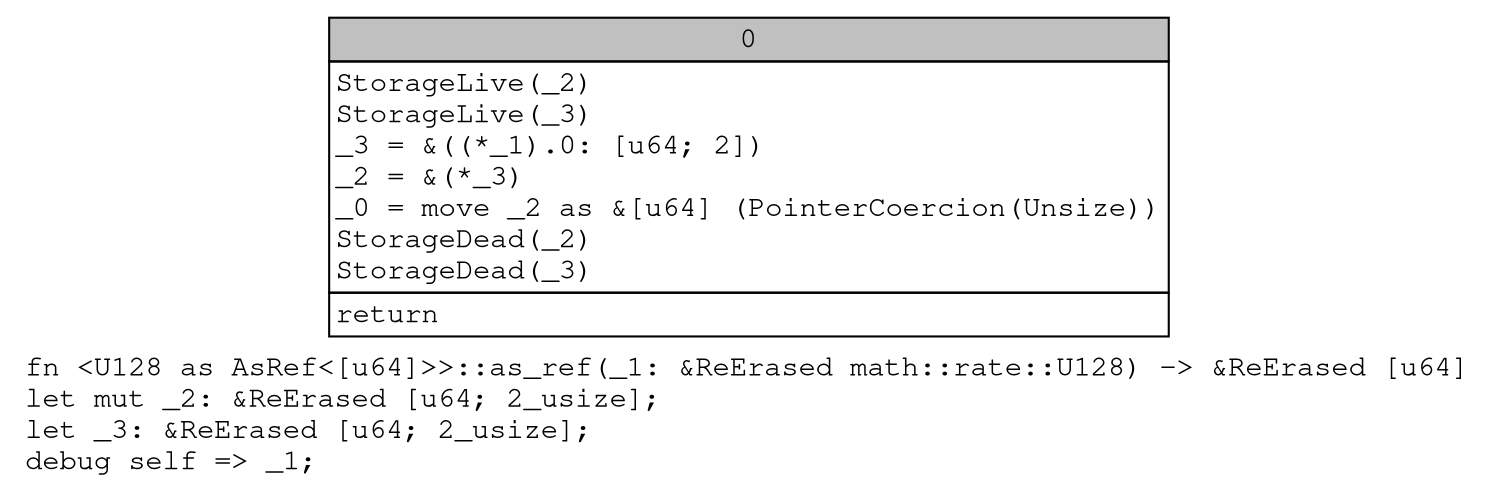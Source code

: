 digraph Mir_0_1323 {
    graph [fontname="Courier, monospace"];
    node [fontname="Courier, monospace"];
    edge [fontname="Courier, monospace"];
    label=<fn &lt;U128 as AsRef&lt;[u64]&gt;&gt;::as_ref(_1: &amp;ReErased math::rate::U128) -&gt; &amp;ReErased [u64]<br align="left"/>let mut _2: &amp;ReErased [u64; 2_usize];<br align="left"/>let _3: &amp;ReErased [u64; 2_usize];<br align="left"/>debug self =&gt; _1;<br align="left"/>>;
    bb0__0_1323 [shape="none", label=<<table border="0" cellborder="1" cellspacing="0"><tr><td bgcolor="gray" align="center" colspan="1">0</td></tr><tr><td align="left" balign="left">StorageLive(_2)<br/>StorageLive(_3)<br/>_3 = &amp;((*_1).0: [u64; 2])<br/>_2 = &amp;(*_3)<br/>_0 = move _2 as &amp;[u64] (PointerCoercion(Unsize))<br/>StorageDead(_2)<br/>StorageDead(_3)<br/></td></tr><tr><td align="left">return</td></tr></table>>];
}

